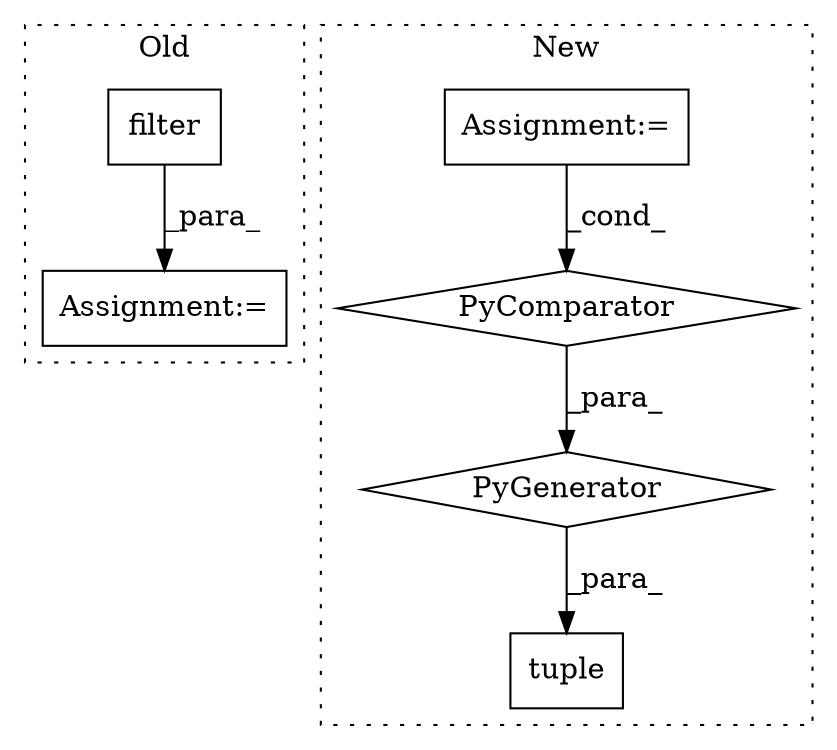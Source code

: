 digraph G {
subgraph cluster0 {
1 [label="filter" a="32" s="1409,1440" l="7,1" shape="box"];
6 [label="Assignment:=" a="7" s="1307" l="1" shape="box"];
label = "Old";
style="dotted";
}
subgraph cluster1 {
2 [label="tuple" a="32" s="1142,1273" l="17,-3" shape="box"];
3 [label="PyGenerator" a="107" s="1159" l="114" shape="diamond"];
4 [label="PyComparator" a="113" s="1231" l="36" shape="diamond"];
5 [label="Assignment:=" a="7" s="1231" l="36" shape="box"];
label = "New";
style="dotted";
}
1 -> 6 [label="_para_"];
3 -> 2 [label="_para_"];
4 -> 3 [label="_para_"];
5 -> 4 [label="_cond_"];
}